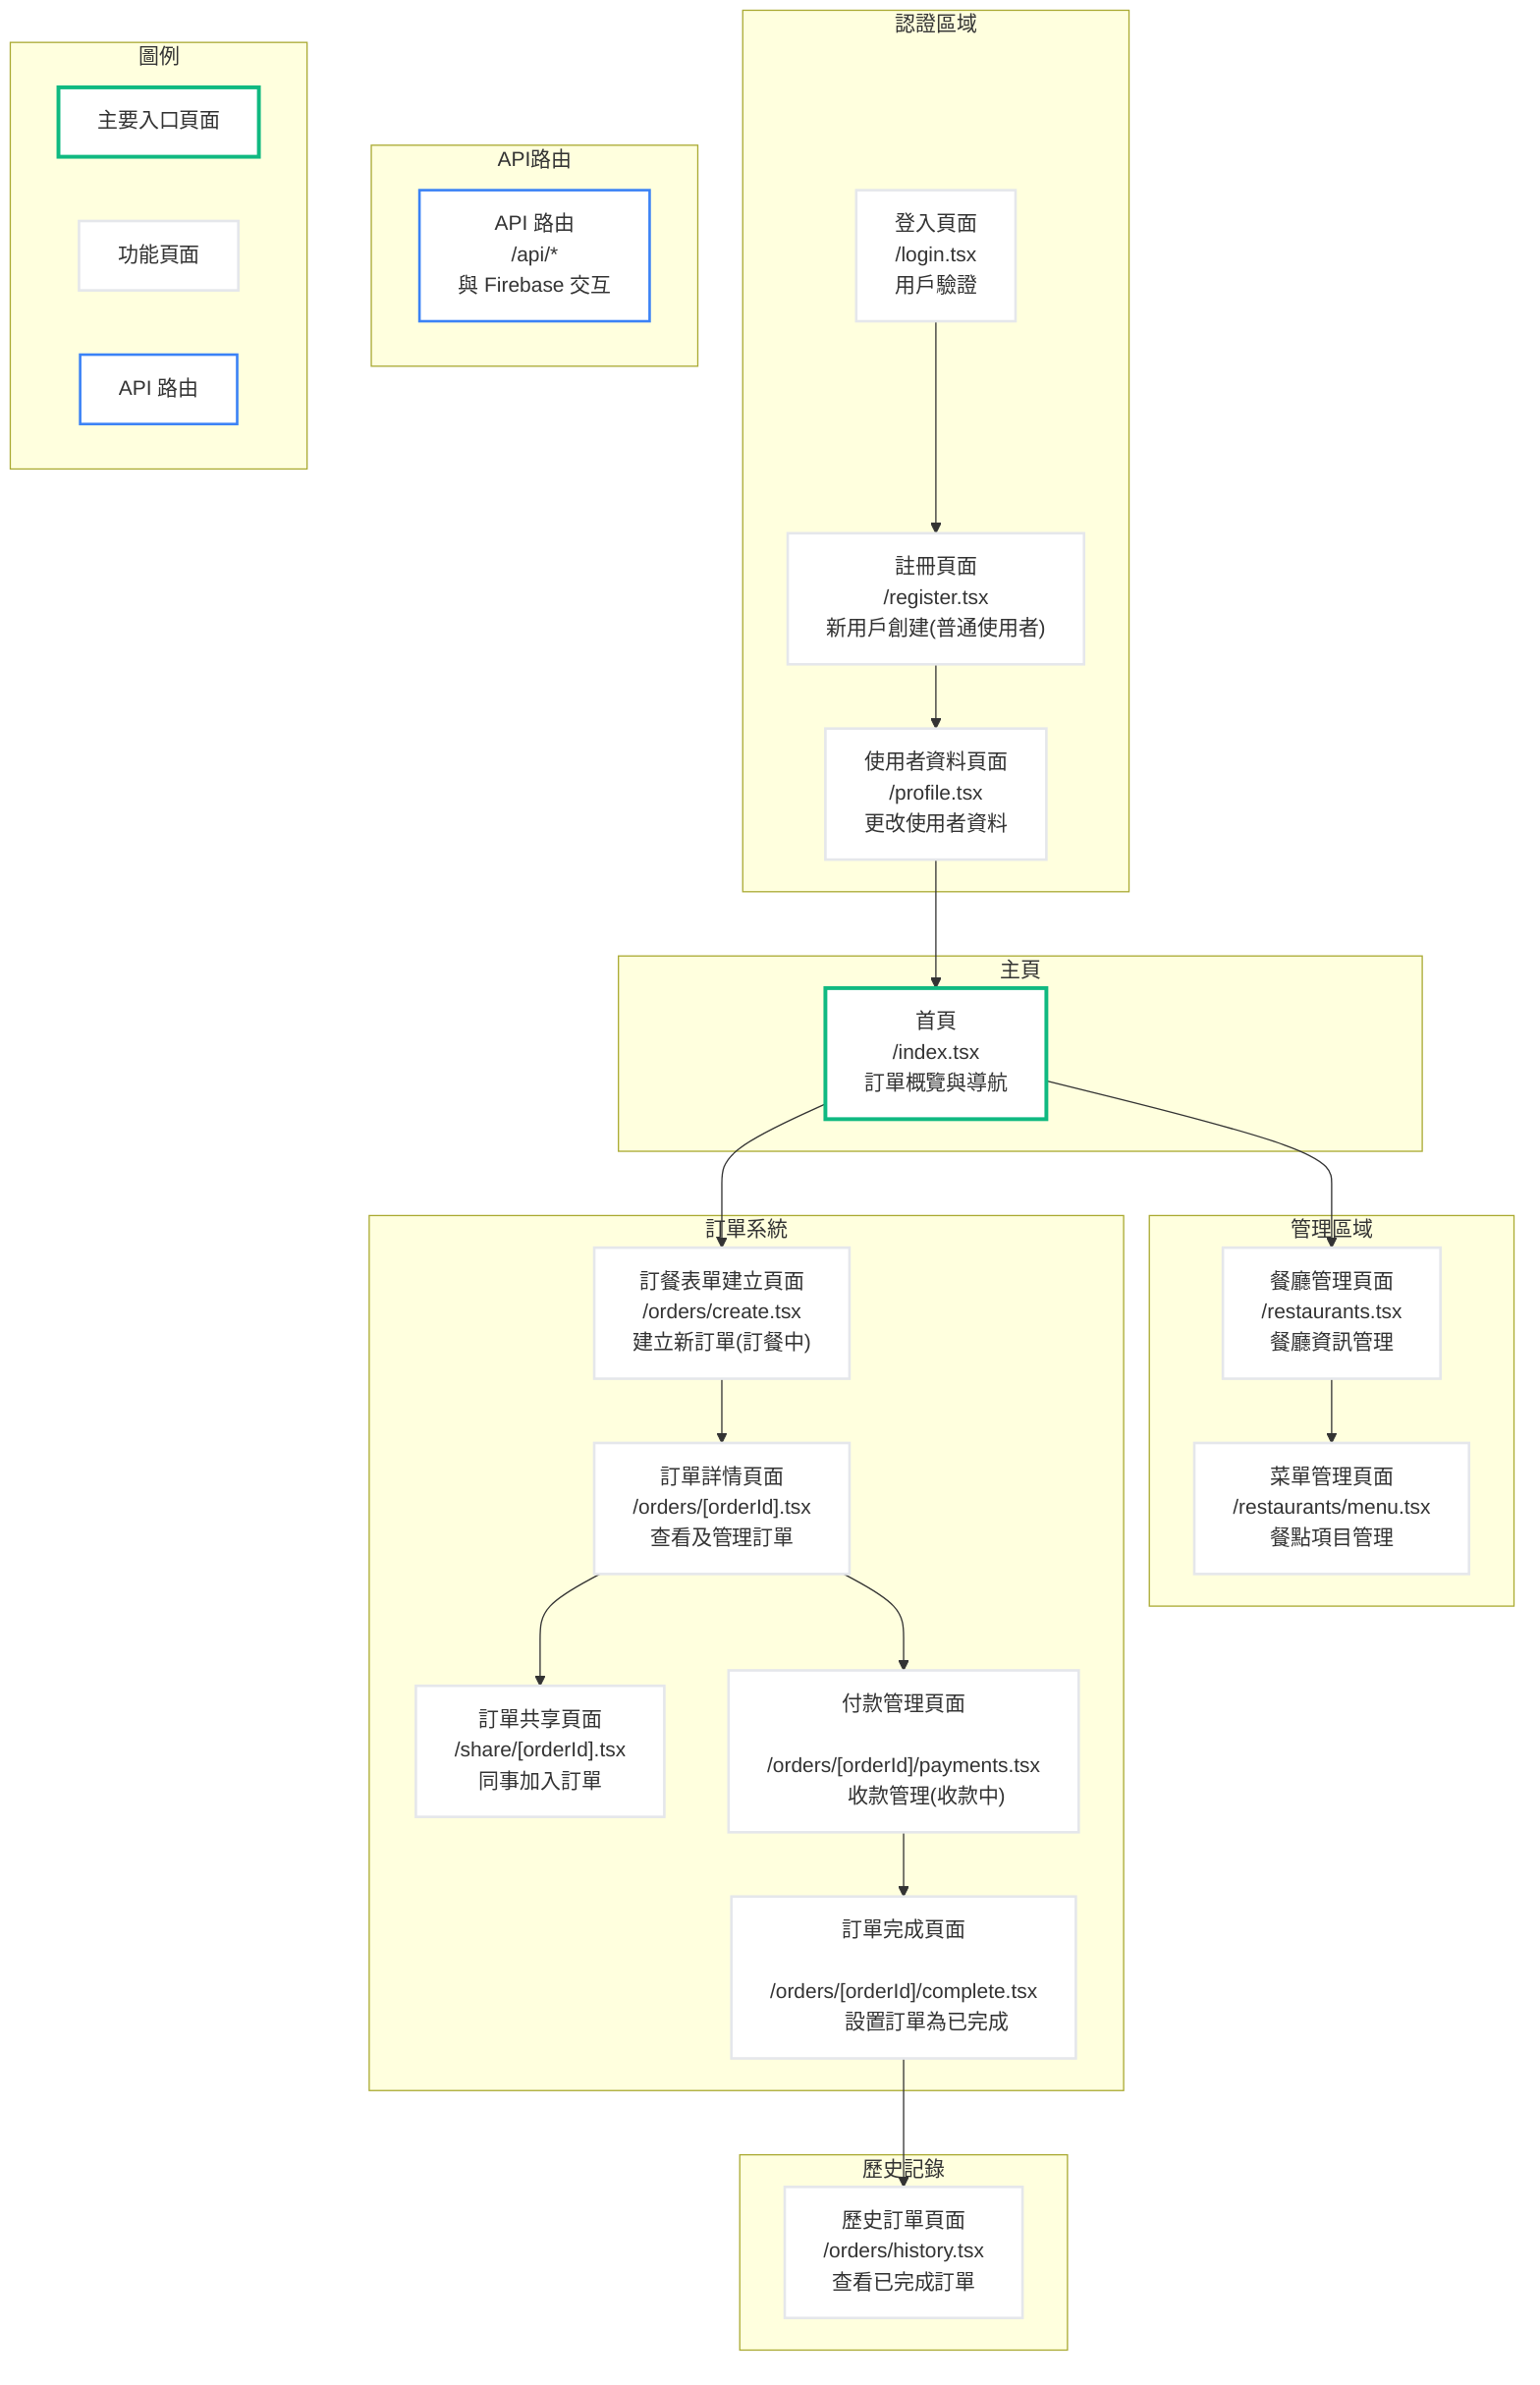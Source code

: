 flowchart TB
    %% 定義頁面樣式
    classDef home fill:white,stroke:#10B981,stroke-width:3px;
    classDef page fill:white,stroke:#E5E7EB,stroke-width:2px;
    classDef api fill:white,stroke:#3B82F6,stroke-width:2px;
    
    %% 認證區域
    subgraph 認證區域
        login["登入頁面
        /login.tsx
        用戶驗證"]
        register["註冊頁面
        /register.tsx
        新用戶創建(普通使用者)"]
        userProfile["使用者資料頁面
        /profile.tsx
        更改使用者資料"]
    end
    
    %% 主頁
    subgraph 主頁
        home["首頁
        /index.tsx
        訂單概覽與導航"]
    end
    
    %% 管理區域
    subgraph 管理區域
        restaurants["餐廳管理頁面
        /restaurants.tsx
        餐廳資訊管理"]
        menu["菜單管理頁面
        /restaurants/menu.tsx
        餐點項目管理"]
    end
    
    %% 訂單系統
    subgraph 訂單系統
        orderForm["訂餐表單建立頁面
        /orders/create.tsx
        建立新訂單(訂餐中)"]
        order["訂單詳情頁面
        /orders/[orderId].tsx
        查看及管理訂單"]
        share["訂單共享頁面
        /share/[orderId].tsx
        同事加入訂單"]
        payment["付款管理頁面
        /orders/[orderId]/payments.tsx
        收款管理(收款中)"]
        complete["訂單完成頁面
        /orders/[orderId]/complete.tsx
        設置訂單為已完成"]
    end
    
    %% 歷史記錄
    subgraph 歷史記錄
        history["歷史訂單頁面
        /orders/history.tsx
        查看已完成訂單"]
    end
    
    %% API 路由
    subgraph API路由
        api["API 路由
        /api/*
        與 Firebase 交互"]
    end
    
    %% 應用樣式
    class home home;
    class login,register,userProfile,restaurants,menu,orderForm,order,share,payment,complete,history page;
    class api api;
    
    %% 使用者流程
    login --> register --> userProfile
    userProfile --> home
    home --> orderForm --> order
    order --> share
    order --> payment --> complete
    complete --> history
    home --> restaurants --> menu
    
    %% 圖例區域
    subgraph 圖例
        main["主要入口頁面"]
        normal["功能頁面"]
        apiNode["API 路由"]
    end
    
    class main home;
    class normal page;
    class apiNode api;